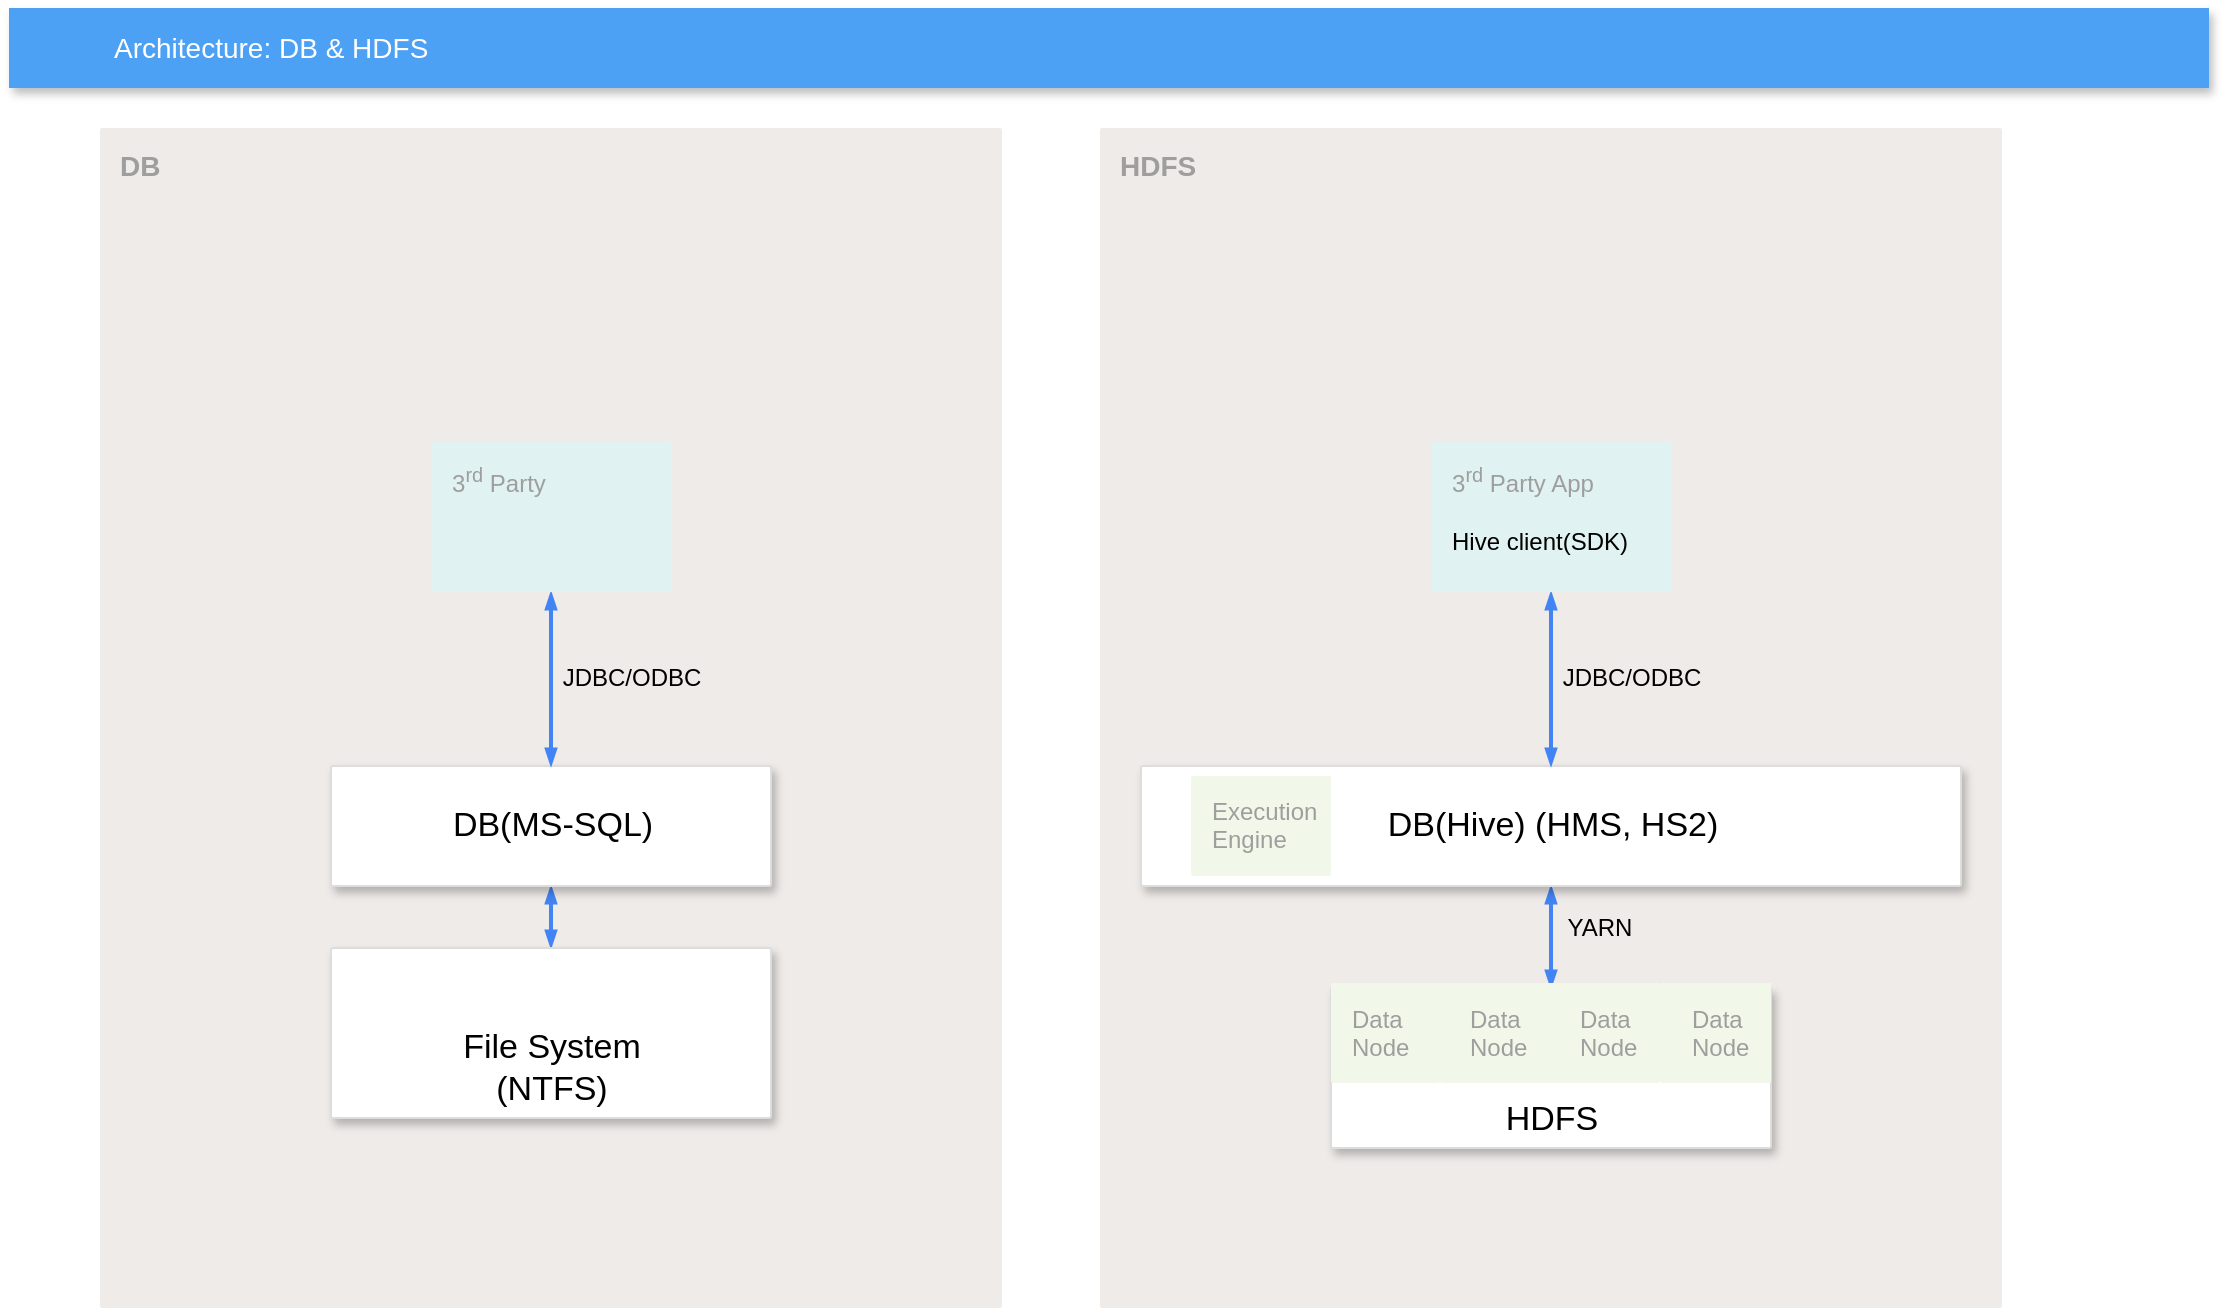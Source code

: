 <mxfile version="12.7.0" type="github">
  <diagram id="f106602c-feb2-e66a-4537-3a34d633f6aa" name="Page-1">
    <mxGraphModel dx="782" dy="689" grid="1" gridSize="10" guides="1" tooltips="1" connect="1" arrows="1" fold="1" page="1" pageScale="1" pageWidth="1169" pageHeight="827" background="#ffffff" math="0" shadow="0">
      <root>
        <mxCell id="0"/>
        <mxCell id="1" parent="0"/>
        <mxCell id="2" value="Architecture: DB &amp;amp; HDFS" style="fillColor=#4DA1F5;strokeColor=none;shadow=1;gradientColor=none;fontSize=14;align=left;spacingLeft=50;fontColor=#ffffff;html=1;" parent="1" vertex="1">
          <mxGeometry x="34.5" y="40" width="1100" height="40" as="geometry"/>
        </mxCell>
        <mxCell id="391" value="&lt;font style=&quot;font-size: 14px&quot;&gt;&lt;b&gt;DB&lt;/b&gt;&lt;/font&gt;" style="rounded=1;absoluteArcSize=1;arcSize=2;html=1;strokeColor=none;gradientColor=none;shadow=0;dashed=0;strokeColor=none;fontSize=12;fontColor=#9E9E9E;align=left;verticalAlign=top;spacing=10;spacingTop=-4;fillColor=#EFEBE9;whiteSpace=wrap;" parent="1" vertex="1">
          <mxGeometry x="80" y="100" width="451" height="590" as="geometry"/>
        </mxCell>
        <mxCell id="410" style="edgeStyle=elbowEdgeStyle;rounded=0;elbow=vertical;html=1;startArrow=blockThin;startFill=1;endArrow=blockThin;endFill=1;jettySize=auto;orthogonalLoop=1;strokeWidth=2;fontSize=10;fontColor=#999999;dashed=0;strokeColor=#4284F3;labelBackgroundColor=none;endSize=4;startSize=4;" parent="1" source="396" target="398" edge="1">
          <mxGeometry relative="1" as="geometry"/>
        </mxCell>
        <mxCell id="396" value="DB(MS-SQL)" style="strokeColor=#dddddd;fillColor=#ffffff;shadow=1;strokeWidth=1;rounded=1;absoluteArcSize=1;arcSize=2;fontSize=17;fontColor=#000000;align=center;html=1;" parent="1" vertex="1">
          <mxGeometry x="195.5" y="419" width="220" height="60" as="geometry"/>
        </mxCell>
        <mxCell id="398" value="&lt;font style=&quot;font-size: 17px&quot; color=&quot;#000000&quot;&gt;File System&lt;br&gt;(NTFS)&lt;/font&gt;" style="strokeColor=#dddddd;fillColor=#ffffff;shadow=1;strokeWidth=1;rounded=1;absoluteArcSize=1;arcSize=2;labelPosition=center;verticalLabelPosition=middle;align=center;verticalAlign=bottom;spacingLeft=0;fontColor=#999999;fontSize=12;whiteSpace=wrap;spacingBottom=2;html=1;" parent="1" vertex="1">
          <mxGeometry x="195.5" y="510" width="220" height="85" as="geometry"/>
        </mxCell>
        <mxCell id="Q1maPYanxXgCarH022aW-420" style="edgeStyle=elbowEdgeStyle;rounded=0;elbow=vertical;html=1;startArrow=blockThin;startFill=1;endArrow=blockThin;endFill=1;jettySize=auto;orthogonalLoop=1;strokeWidth=2;fontSize=10;fontColor=#999999;dashed=0;strokeColor=#4284F3;labelBackgroundColor=none;endSize=4;startSize=4;exitX=0.5;exitY=1;exitDx=0;exitDy=0;" parent="1" target="396" edge="1">
          <mxGeometry relative="1" as="geometry">
            <mxPoint x="305.5" y="332" as="sourcePoint"/>
            <mxPoint x="305" y="418.5" as="targetPoint"/>
          </mxGeometry>
        </mxCell>
        <mxCell id="Q1maPYanxXgCarH022aW-433" value="3&lt;sup&gt;rd&lt;/sup&gt; Party" style="points=[[0,0,0],[0.25,0,0],[0.5,0,0],[0.75,0,0],[1,0,0],[1,0.25,0],[1,0.5,0],[1,0.75,0],[1,1,0],[0.75,1,0],[0.5,1,0],[0.25,1,0],[0,1,0],[0,0.75,0],[0,0.5,0],[0,0.25,0]];rounded=1;absoluteArcSize=1;arcSize=2;html=1;strokeColor=none;gradientColor=none;shadow=0;dashed=0;fontSize=12;fontColor=#9E9E9E;align=left;verticalAlign=top;spacing=10;spacingTop=-4;fillColor=#E0F2F1;" parent="1" vertex="1">
          <mxGeometry x="245.5" y="257" width="120" height="75" as="geometry"/>
        </mxCell>
        <mxCell id="Q1maPYanxXgCarH022aW-434" value="JDBC/ODBC" style="text;html=1;strokeColor=none;fillColor=none;align=center;verticalAlign=middle;whiteSpace=wrap;rounded=0;" parent="1" vertex="1">
          <mxGeometry x="325.5" y="364.5" width="40" height="20" as="geometry"/>
        </mxCell>
        <mxCell id="Q1maPYanxXgCarH022aW-444" value="&lt;font style=&quot;font-size: 14px&quot;&gt;&lt;b&gt;HDFS&lt;/b&gt;&lt;/font&gt;" style="rounded=1;absoluteArcSize=1;arcSize=2;html=1;strokeColor=none;gradientColor=none;shadow=0;dashed=0;strokeColor=none;fontSize=12;fontColor=#9E9E9E;align=left;verticalAlign=top;spacing=10;spacingTop=-4;fillColor=#EFEBE9;whiteSpace=wrap;" parent="1" vertex="1">
          <mxGeometry x="580" y="100" width="451" height="590" as="geometry"/>
        </mxCell>
        <mxCell id="Q1maPYanxXgCarH022aW-445" style="edgeStyle=elbowEdgeStyle;rounded=0;elbow=vertical;html=1;startArrow=blockThin;startFill=1;endArrow=blockThin;endFill=1;jettySize=auto;orthogonalLoop=1;strokeWidth=2;fontSize=10;fontColor=#999999;dashed=0;strokeColor=#4284F3;labelBackgroundColor=none;endSize=4;startSize=4;" parent="1" source="Q1maPYanxXgCarH022aW-446" target="Q1maPYanxXgCarH022aW-447" edge="1">
          <mxGeometry relative="1" as="geometry"/>
        </mxCell>
        <mxCell id="Q1maPYanxXgCarH022aW-446" value="DB(Hive) (HMS, HS2)" style="strokeColor=#dddddd;fillColor=#ffffff;shadow=1;strokeWidth=1;rounded=1;absoluteArcSize=1;arcSize=2;fontSize=17;fontColor=#000000;align=center;html=1;" parent="1" vertex="1">
          <mxGeometry x="600.5" y="419" width="410" height="60" as="geometry"/>
        </mxCell>
        <mxCell id="Q1maPYanxXgCarH022aW-447" value="&lt;font color=&quot;#000000&quot;&gt;&lt;span style=&quot;font-size: 17px&quot;&gt;HDFS&lt;/span&gt;&lt;/font&gt;" style="strokeColor=#dddddd;fillColor=#ffffff;shadow=1;strokeWidth=1;rounded=1;absoluteArcSize=1;arcSize=2;labelPosition=center;verticalLabelPosition=middle;align=center;verticalAlign=bottom;spacingLeft=0;fontColor=#999999;fontSize=12;whiteSpace=wrap;spacingBottom=2;html=1;" parent="1" vertex="1">
          <mxGeometry x="695.5" y="530" width="220" height="80" as="geometry"/>
        </mxCell>
        <mxCell id="Q1maPYanxXgCarH022aW-448" style="edgeStyle=elbowEdgeStyle;rounded=0;elbow=vertical;html=1;startArrow=blockThin;startFill=1;endArrow=blockThin;endFill=1;jettySize=auto;orthogonalLoop=1;strokeWidth=2;fontSize=10;fontColor=#999999;dashed=0;strokeColor=#4284F3;labelBackgroundColor=none;endSize=4;startSize=4;exitX=0.5;exitY=1;exitDx=0;exitDy=0;" parent="1" target="Q1maPYanxXgCarH022aW-446" edge="1">
          <mxGeometry relative="1" as="geometry">
            <mxPoint x="805.5" y="332" as="sourcePoint"/>
            <mxPoint x="805" y="418.5" as="targetPoint"/>
          </mxGeometry>
        </mxCell>
        <mxCell id="Q1maPYanxXgCarH022aW-449" value="3&lt;sup&gt;rd&lt;/sup&gt; Party App&lt;br&gt;&lt;br&gt;&lt;font color=&quot;#000000&quot;&gt;Hive client(SDK)&lt;/font&gt;" style="points=[[0,0,0],[0.25,0,0],[0.5,0,0],[0.75,0,0],[1,0,0],[1,0.25,0],[1,0.5,0],[1,0.75,0],[1,1,0],[0.75,1,0],[0.5,1,0],[0.25,1,0],[0,1,0],[0,0.75,0],[0,0.5,0],[0,0.25,0]];rounded=1;absoluteArcSize=1;arcSize=2;html=1;strokeColor=none;gradientColor=none;shadow=0;dashed=0;fontSize=12;fontColor=#9E9E9E;align=left;verticalAlign=top;spacing=10;spacingTop=-4;fillColor=#E0F2F1;" parent="1" vertex="1">
          <mxGeometry x="745.5" y="257" width="120" height="75" as="geometry"/>
        </mxCell>
        <mxCell id="Q1maPYanxXgCarH022aW-450" value="JDBC/ODBC" style="text;html=1;strokeColor=none;fillColor=none;align=center;verticalAlign=middle;whiteSpace=wrap;rounded=0;" parent="1" vertex="1">
          <mxGeometry x="825.5" y="364.5" width="40" height="20" as="geometry"/>
        </mxCell>
        <mxCell id="Q1maPYanxXgCarH022aW-451" value="Data&lt;br&gt;Node" style="points=[[0,0,0],[0.25,0,0],[0.5,0,0],[0.75,0,0],[1,0,0],[1,0.25,0],[1,0.5,0],[1,0.75,0],[1,1,0],[0.75,1,0],[0.5,1,0],[0.25,1,0],[0,1,0],[0,0.75,0],[0,0.5,0],[0,0.25,0]];rounded=1;absoluteArcSize=1;arcSize=2;html=1;strokeColor=none;gradientColor=none;shadow=0;dashed=0;fontSize=12;fontColor=#9E9E9E;align=left;verticalAlign=top;spacing=10;spacingTop=-4;fillColor=#F1F8E9;" parent="1" vertex="1">
          <mxGeometry x="700" y="527.5" width="50" height="50" as="geometry"/>
        </mxCell>
        <mxCell id="Q1maPYanxXgCarH022aW-452" value="Data&lt;br&gt;Node" style="points=[[0,0,0],[0.25,0,0],[0.5,0,0],[0.75,0,0],[1,0,0],[1,0.25,0],[1,0.5,0],[1,0.75,0],[1,1,0],[0.75,1,0],[0.5,1,0],[0.25,1,0],[0,1,0],[0,0.75,0],[0,0.5,0],[0,0.25,0]];rounded=1;absoluteArcSize=1;arcSize=2;html=1;strokeColor=none;gradientColor=none;shadow=0;dashed=0;fontSize=12;fontColor=#9E9E9E;align=left;verticalAlign=top;spacing=10;spacingTop=-4;fillColor=#F1F8E9;" parent="1" vertex="1">
          <mxGeometry x="750" y="527.5" width="50" height="50" as="geometry"/>
        </mxCell>
        <mxCell id="Q1maPYanxXgCarH022aW-453" value="Data&lt;br&gt;Node" style="points=[[0,0,0],[0.25,0,0],[0.5,0,0],[0.75,0,0],[1,0,0],[1,0.25,0],[1,0.5,0],[1,0.75,0],[1,1,0],[0.75,1,0],[0.5,1,0],[0.25,1,0],[0,1,0],[0,0.75,0],[0,0.5,0],[0,0.25,0]];rounded=1;absoluteArcSize=1;arcSize=2;html=1;strokeColor=none;gradientColor=none;shadow=0;dashed=0;fontSize=12;fontColor=#9E9E9E;align=left;verticalAlign=top;spacing=10;spacingTop=-4;fillColor=#F1F8E9;" parent="1" vertex="1">
          <mxGeometry x="800" y="527.5" width="50" height="50" as="geometry"/>
        </mxCell>
        <mxCell id="Q1maPYanxXgCarH022aW-454" value="Data&lt;br&gt;Node" style="points=[[0,0,0],[0.25,0,0],[0.5,0,0],[0.75,0,0],[1,0,0],[1,0.25,0],[1,0.5,0],[1,0.75,0],[1,1,0],[0.75,1,0],[0.5,1,0],[0.25,1,0],[0,1,0],[0,0.75,0],[0,0.5,0],[0,0.25,0]];rounded=1;absoluteArcSize=1;arcSize=2;html=1;strokeColor=none;gradientColor=none;shadow=0;dashed=0;fontSize=12;fontColor=#9E9E9E;align=left;verticalAlign=top;spacing=10;spacingTop=-4;fillColor=#F1F8E9;" parent="1" vertex="1">
          <mxGeometry x="860" y="527.5" width="50" height="50" as="geometry"/>
        </mxCell>
        <mxCell id="Q1maPYanxXgCarH022aW-455" value="Data&lt;br&gt;Node" style="points=[[0,0,0],[0.25,0,0],[0.5,0,0],[0.75,0,0],[1,0,0],[1,0.25,0],[1,0.5,0],[1,0.75,0],[1,1,0],[0.75,1,0],[0.5,1,0],[0.25,1,0],[0,1,0],[0,0.75,0],[0,0.5,0],[0,0.25,0]];rounded=1;absoluteArcSize=1;arcSize=2;html=1;strokeColor=none;gradientColor=none;shadow=0;dashed=0;fontSize=12;fontColor=#9E9E9E;align=left;verticalAlign=top;spacing=10;spacingTop=-4;fillColor=#F1F8E9;" parent="1" vertex="1">
          <mxGeometry x="805" y="527.5" width="50" height="50" as="geometry"/>
        </mxCell>
        <mxCell id="Q1maPYanxXgCarH022aW-456" value="Data&lt;br&gt;Node" style="points=[[0,0,0],[0.25,0,0],[0.5,0,0],[0.75,0,0],[1,0,0],[1,0.25,0],[1,0.5,0],[1,0.75,0],[1,1,0],[0.75,1,0],[0.5,1,0],[0.25,1,0],[0,1,0],[0,0.75,0],[0,0.5,0],[0,0.25,0]];rounded=1;absoluteArcSize=1;arcSize=2;html=1;strokeColor=none;gradientColor=none;shadow=0;dashed=0;fontSize=12;fontColor=#9E9E9E;align=left;verticalAlign=top;spacing=10;spacingTop=-4;fillColor=#F1F8E9;" parent="1" vertex="1">
          <mxGeometry x="755" y="527.5" width="50" height="50" as="geometry"/>
        </mxCell>
        <mxCell id="Q1maPYanxXgCarH022aW-457" value="Data&lt;br&gt;Node" style="points=[[0,0,0],[0.25,0,0],[0.5,0,0],[0.75,0,0],[1,0,0],[1,0.25,0],[1,0.5,0],[1,0.75,0],[1,1,0],[0.75,1,0],[0.5,1,0],[0.25,1,0],[0,1,0],[0,0.75,0],[0,0.5,0],[0,0.25,0]];rounded=1;absoluteArcSize=1;arcSize=2;html=1;strokeColor=none;gradientColor=none;shadow=0;dashed=0;fontSize=12;fontColor=#9E9E9E;align=left;verticalAlign=top;spacing=10;spacingTop=-4;fillColor=#F1F8E9;" parent="1" vertex="1">
          <mxGeometry x="695.5" y="527.5" width="50" height="50" as="geometry"/>
        </mxCell>
        <mxCell id="Q1maPYanxXgCarH022aW-458" value="Data&lt;br&gt;Node" style="points=[[0,0,0],[0.25,0,0],[0.5,0,0],[0.75,0,0],[1,0,0],[1,0.25,0],[1,0.5,0],[1,0.75,0],[1,1,0],[0.75,1,0],[0.5,1,0],[0.25,1,0],[0,1,0],[0,0.75,0],[0,0.5,0],[0,0.25,0]];rounded=1;absoluteArcSize=1;arcSize=2;html=1;strokeColor=none;gradientColor=none;shadow=0;dashed=0;fontSize=12;fontColor=#9E9E9E;align=left;verticalAlign=top;spacing=10;spacingTop=-4;fillColor=#F1F8E9;" parent="1" vertex="1">
          <mxGeometry x="865.5" y="527.5" width="50" height="50" as="geometry"/>
        </mxCell>
        <mxCell id="Q1maPYanxXgCarH022aW-459" value="Data&lt;br&gt;Node" style="points=[[0,0,0],[0.25,0,0],[0.5,0,0],[0.75,0,0],[1,0,0],[1,0.25,0],[1,0.5,0],[1,0.75,0],[1,1,0],[0.75,1,0],[0.5,1,0],[0.25,1,0],[0,1,0],[0,0.75,0],[0,0.5,0],[0,0.25,0]];rounded=1;absoluteArcSize=1;arcSize=2;html=1;strokeColor=none;gradientColor=none;shadow=0;dashed=0;fontSize=12;fontColor=#9E9E9E;align=left;verticalAlign=top;spacing=10;spacingTop=-4;fillColor=#F1F8E9;" parent="1" vertex="1">
          <mxGeometry x="810" y="527.5" width="50" height="50" as="geometry"/>
        </mxCell>
        <mxCell id="Q1maPYanxXgCarH022aW-460" value="Data&lt;br&gt;Node" style="points=[[0,0,0],[0.25,0,0],[0.5,0,0],[0.75,0,0],[1,0,0],[1,0.25,0],[1,0.5,0],[1,0.75,0],[1,1,0],[0.75,1,0],[0.5,1,0],[0.25,1,0],[0,1,0],[0,0.75,0],[0,0.5,0],[0,0.25,0]];rounded=1;absoluteArcSize=1;arcSize=2;html=1;strokeColor=none;gradientColor=none;shadow=0;dashed=0;fontSize=12;fontColor=#9E9E9E;align=left;verticalAlign=top;spacing=10;spacingTop=-4;fillColor=#F1F8E9;" parent="1" vertex="1">
          <mxGeometry x="755" y="527.5" width="50" height="50" as="geometry"/>
        </mxCell>
        <mxCell id="Q1maPYanxXgCarH022aW-461" value="YARN" style="text;html=1;strokeColor=none;fillColor=none;align=center;verticalAlign=middle;whiteSpace=wrap;rounded=0;" parent="1" vertex="1">
          <mxGeometry x="810" y="490" width="40" height="20" as="geometry"/>
        </mxCell>
        <mxCell id="Q1maPYanxXgCarH022aW-463" value="Execution&lt;br&gt;Engine" style="points=[[0,0,0],[0.25,0,0],[0.5,0,0],[0.75,0,0],[1,0,0],[1,0.25,0],[1,0.5,0],[1,0.75,0],[1,1,0],[0.75,1,0],[0.5,1,0],[0.25,1,0],[0,1,0],[0,0.75,0],[0,0.5,0],[0,0.25,0]];rounded=1;absoluteArcSize=1;arcSize=2;html=1;strokeColor=none;gradientColor=none;shadow=0;dashed=0;fontSize=12;fontColor=#9E9E9E;align=left;verticalAlign=top;spacing=10;spacingTop=-4;fillColor=#F1F8E9;" parent="1" vertex="1">
          <mxGeometry x="625.5" y="424" width="70" height="50" as="geometry"/>
        </mxCell>
      </root>
    </mxGraphModel>
  </diagram>
</mxfile>
